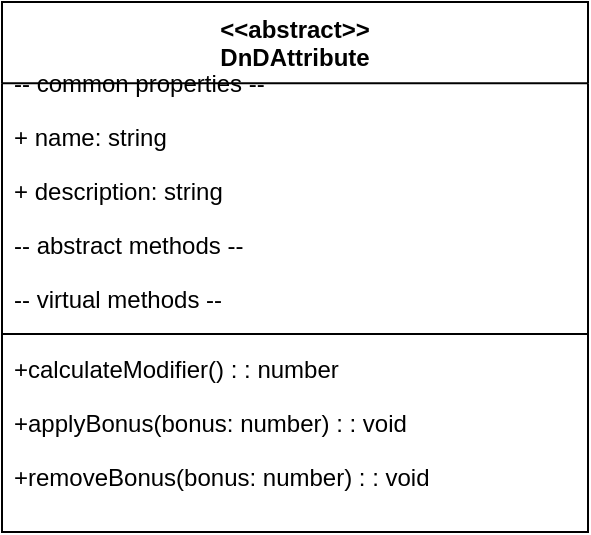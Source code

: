 <mxfile version="24.5.5" type="github">
  <diagram name="第 1 页" id="cYoCfUcgI-zAiytulR6E">
    <mxGraphModel>
      <root>
        <mxCell id="0" />
        <mxCell id="1" parent="0" />
        <mxCell id="2" value="&lt;&lt;abstract&gt;&gt;&#xa;DnDAttribute" style="swimlane;fontStyle=1;align=center;verticalAlign=top;childLayout=stackLayout;horizontal=1;startSize=40.579;horizontalStack=0;resizeParent=1;resizeParentMax=0;resizeLast=0;collapsible=0;marginBottom=0;" vertex="1" parent="1">
          <mxGeometry x="8" y="8" width="293" height="265" as="geometry" />
        </mxCell>
        <mxCell id="3" value="-- common properties --" style="text;strokeColor=none;fillColor=none;align=left;verticalAlign=top;spacingLeft=4;spacingRight=4;overflow=hidden;rotatable=0;points=[[0,0.5],[1,0.5]];portConstraint=eastwest;" vertex="1" parent="2">
          <mxGeometry y="27" width="293" height="27" as="geometry" />
        </mxCell>
        <mxCell id="4" value="+ name: string" style="text;strokeColor=none;fillColor=none;align=left;verticalAlign=top;spacingLeft=4;spacingRight=4;overflow=hidden;rotatable=0;points=[[0,0.5],[1,0.5]];portConstraint=eastwest;" vertex="1" parent="2">
          <mxGeometry y="54" width="293" height="27" as="geometry" />
        </mxCell>
        <mxCell id="5" value="+ description: string" style="text;strokeColor=none;fillColor=none;align=left;verticalAlign=top;spacingLeft=4;spacingRight=4;overflow=hidden;rotatable=0;points=[[0,0.5],[1,0.5]];portConstraint=eastwest;" vertex="1" parent="2">
          <mxGeometry y="81" width="293" height="27" as="geometry" />
        </mxCell>
        <mxCell id="6" value="-- abstract methods --" style="text;strokeColor=none;fillColor=none;align=left;verticalAlign=top;spacingLeft=4;spacingRight=4;overflow=hidden;rotatable=0;points=[[0,0.5],[1,0.5]];portConstraint=eastwest;" vertex="1" parent="2">
          <mxGeometry y="108" width="293" height="27" as="geometry" />
        </mxCell>
        <mxCell id="7" value="-- virtual methods --" style="text;strokeColor=none;fillColor=none;align=left;verticalAlign=top;spacingLeft=4;spacingRight=4;overflow=hidden;rotatable=0;points=[[0,0.5],[1,0.5]];portConstraint=eastwest;" vertex="1" parent="2">
          <mxGeometry y="135" width="293" height="27" as="geometry" />
        </mxCell>
        <mxCell id="8" style="line;strokeWidth=1;fillColor=none;align=left;verticalAlign=middle;spacingTop=-1;spacingLeft=3;spacingRight=3;rotatable=0;labelPosition=right;points=[];portConstraint=eastwest;strokeColor=inherit;" vertex="1" parent="2">
          <mxGeometry y="162" width="293" height="8" as="geometry" />
        </mxCell>
        <mxCell id="9" value="+calculateModifier() : : number" style="text;strokeColor=none;fillColor=none;align=left;verticalAlign=top;spacingLeft=4;spacingRight=4;overflow=hidden;rotatable=0;points=[[0,0.5],[1,0.5]];portConstraint=eastwest;" vertex="1" parent="2">
          <mxGeometry y="170" width="293" height="27" as="geometry" />
        </mxCell>
        <mxCell id="10" value="+applyBonus(bonus: number) : : void" style="text;strokeColor=none;fillColor=none;align=left;verticalAlign=top;spacingLeft=4;spacingRight=4;overflow=hidden;rotatable=0;points=[[0,0.5],[1,0.5]];portConstraint=eastwest;" vertex="1" parent="2">
          <mxGeometry y="197" width="293" height="27" as="geometry" />
        </mxCell>
        <mxCell id="11" value="+removeBonus(bonus: number) : : void" style="text;strokeColor=none;fillColor=none;align=left;verticalAlign=top;spacingLeft=4;spacingRight=4;overflow=hidden;rotatable=0;points=[[0,0.5],[1,0.5]];portConstraint=eastwest;" vertex="1" parent="2">
          <mxGeometry y="224" width="293" height="27" as="geometry" />
        </mxCell>
      </root>
    </mxGraphModel>
  </diagram>
</mxfile>
